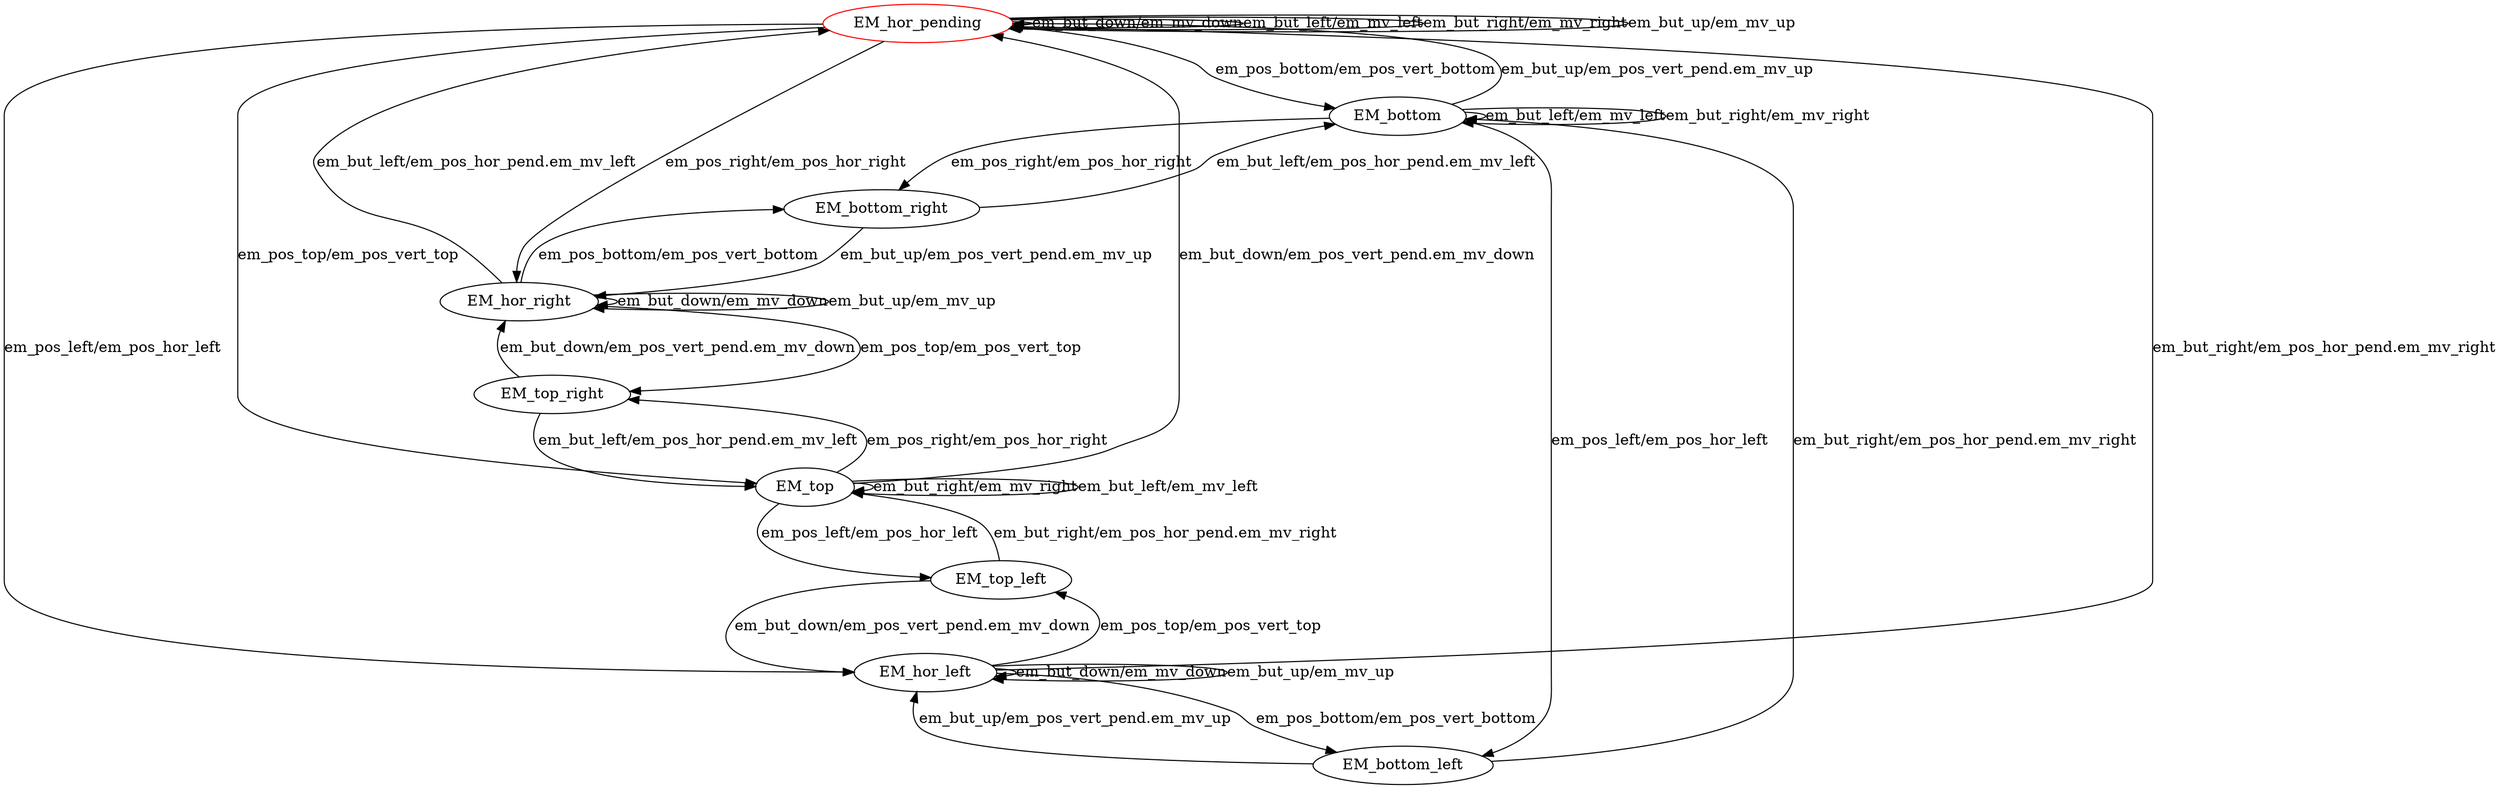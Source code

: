 digraph G {
label=""
EM_hor_pending [color="red"]
EM_bottom
EM_bottom_left
EM_hor_left
EM_top_left
EM_top
EM_top_right
EM_hor_right
EM_bottom_right
EM_hor_pending [label="EM_hor_pending"];
EM_hor_pending -> EM_hor_pending[label="em_but_down/em_mv_down"]
EM_hor_pending -> EM_hor_pending[label="em_but_left/em_mv_left"]
EM_hor_pending -> EM_hor_pending[label="em_but_right/em_mv_right"]
EM_hor_pending -> EM_hor_pending[label="em_but_up/em_mv_up"]
EM_hor_pending -> EM_bottom[label="em_pos_bottom/em_pos_vert_bottom"]
EM_hor_pending -> EM_hor_left[label="em_pos_left/em_pos_hor_left"]
EM_hor_pending -> EM_top[label="em_pos_top/em_pos_vert_top"]
EM_hor_pending -> EM_hor_right[label="em_pos_right/em_pos_hor_right"]
EM_bottom [label="EM_bottom"];
EM_bottom -> EM_hor_pending[label="em_but_up/em_pos_vert_pend.em_mv_up"]
EM_bottom -> EM_bottom[label="em_but_left/em_mv_left"]
EM_bottom -> EM_bottom[label="em_but_right/em_mv_right"]
EM_bottom -> EM_bottom_left[label="em_pos_left/em_pos_hor_left"]
EM_bottom -> EM_bottom_right[label="em_pos_right/em_pos_hor_right"]
EM_bottom_left [label="EM_bottom_left"];
EM_bottom_left -> EM_bottom[label="em_but_right/em_pos_hor_pend.em_mv_right"]
EM_bottom_left -> EM_hor_left[label="em_but_up/em_pos_vert_pend.em_mv_up"]
EM_hor_left [label="EM_hor_left"];
EM_hor_left -> EM_bottom_left[label="em_pos_bottom/em_pos_vert_bottom"]
EM_hor_left -> EM_hor_left[label="em_but_down/em_mv_down"]
EM_hor_left -> EM_hor_left[label="em_but_up/em_mv_up"]
EM_hor_left -> EM_hor_pending[label="em_but_right/em_pos_hor_pend.em_mv_right"]
EM_hor_left -> EM_top_left[label="em_pos_top/em_pos_vert_top"]
EM_top_left [label="EM_top_left"];
EM_top_left -> EM_hor_left[label="em_but_down/em_pos_vert_pend.em_mv_down"]
EM_top_left -> EM_top[label="em_but_right/em_pos_hor_pend.em_mv_right"]
EM_top [label="EM_top"];
EM_top -> EM_top_left[label="em_pos_left/em_pos_hor_left"]
EM_top -> EM_top[label="em_but_right/em_mv_right"]
EM_top -> EM_top[label="em_but_left/em_mv_left"]
EM_top -> EM_hor_pending[label="em_but_down/em_pos_vert_pend.em_mv_down"]
EM_top -> EM_top_right[label="em_pos_right/em_pos_hor_right"]
EM_top_right [label="EM_top_right"];
EM_top_right -> EM_top[label="em_but_left/em_pos_hor_pend.em_mv_left"]
EM_top_right -> EM_hor_right[label="em_but_down/em_pos_vert_pend.em_mv_down"]
EM_hor_right [label="EM_hor_right"];
EM_hor_right -> EM_top_right[label="em_pos_top/em_pos_vert_top"]
EM_hor_right -> EM_hor_right[label="em_but_down/em_mv_down"]
EM_hor_right -> EM_hor_right[label="em_but_up/em_mv_up"]
EM_hor_right -> EM_hor_pending[label="em_but_left/em_pos_hor_pend.em_mv_left"]
EM_hor_right -> EM_bottom_right[label="em_pos_bottom/em_pos_vert_bottom"]
EM_bottom_right [label="EM_bottom_right"];
EM_bottom_right -> EM_hor_right[label="em_but_up/em_pos_vert_pend.em_mv_up"]
EM_bottom_right -> EM_bottom[label="em_but_left/em_pos_hor_pend.em_mv_left"]
}